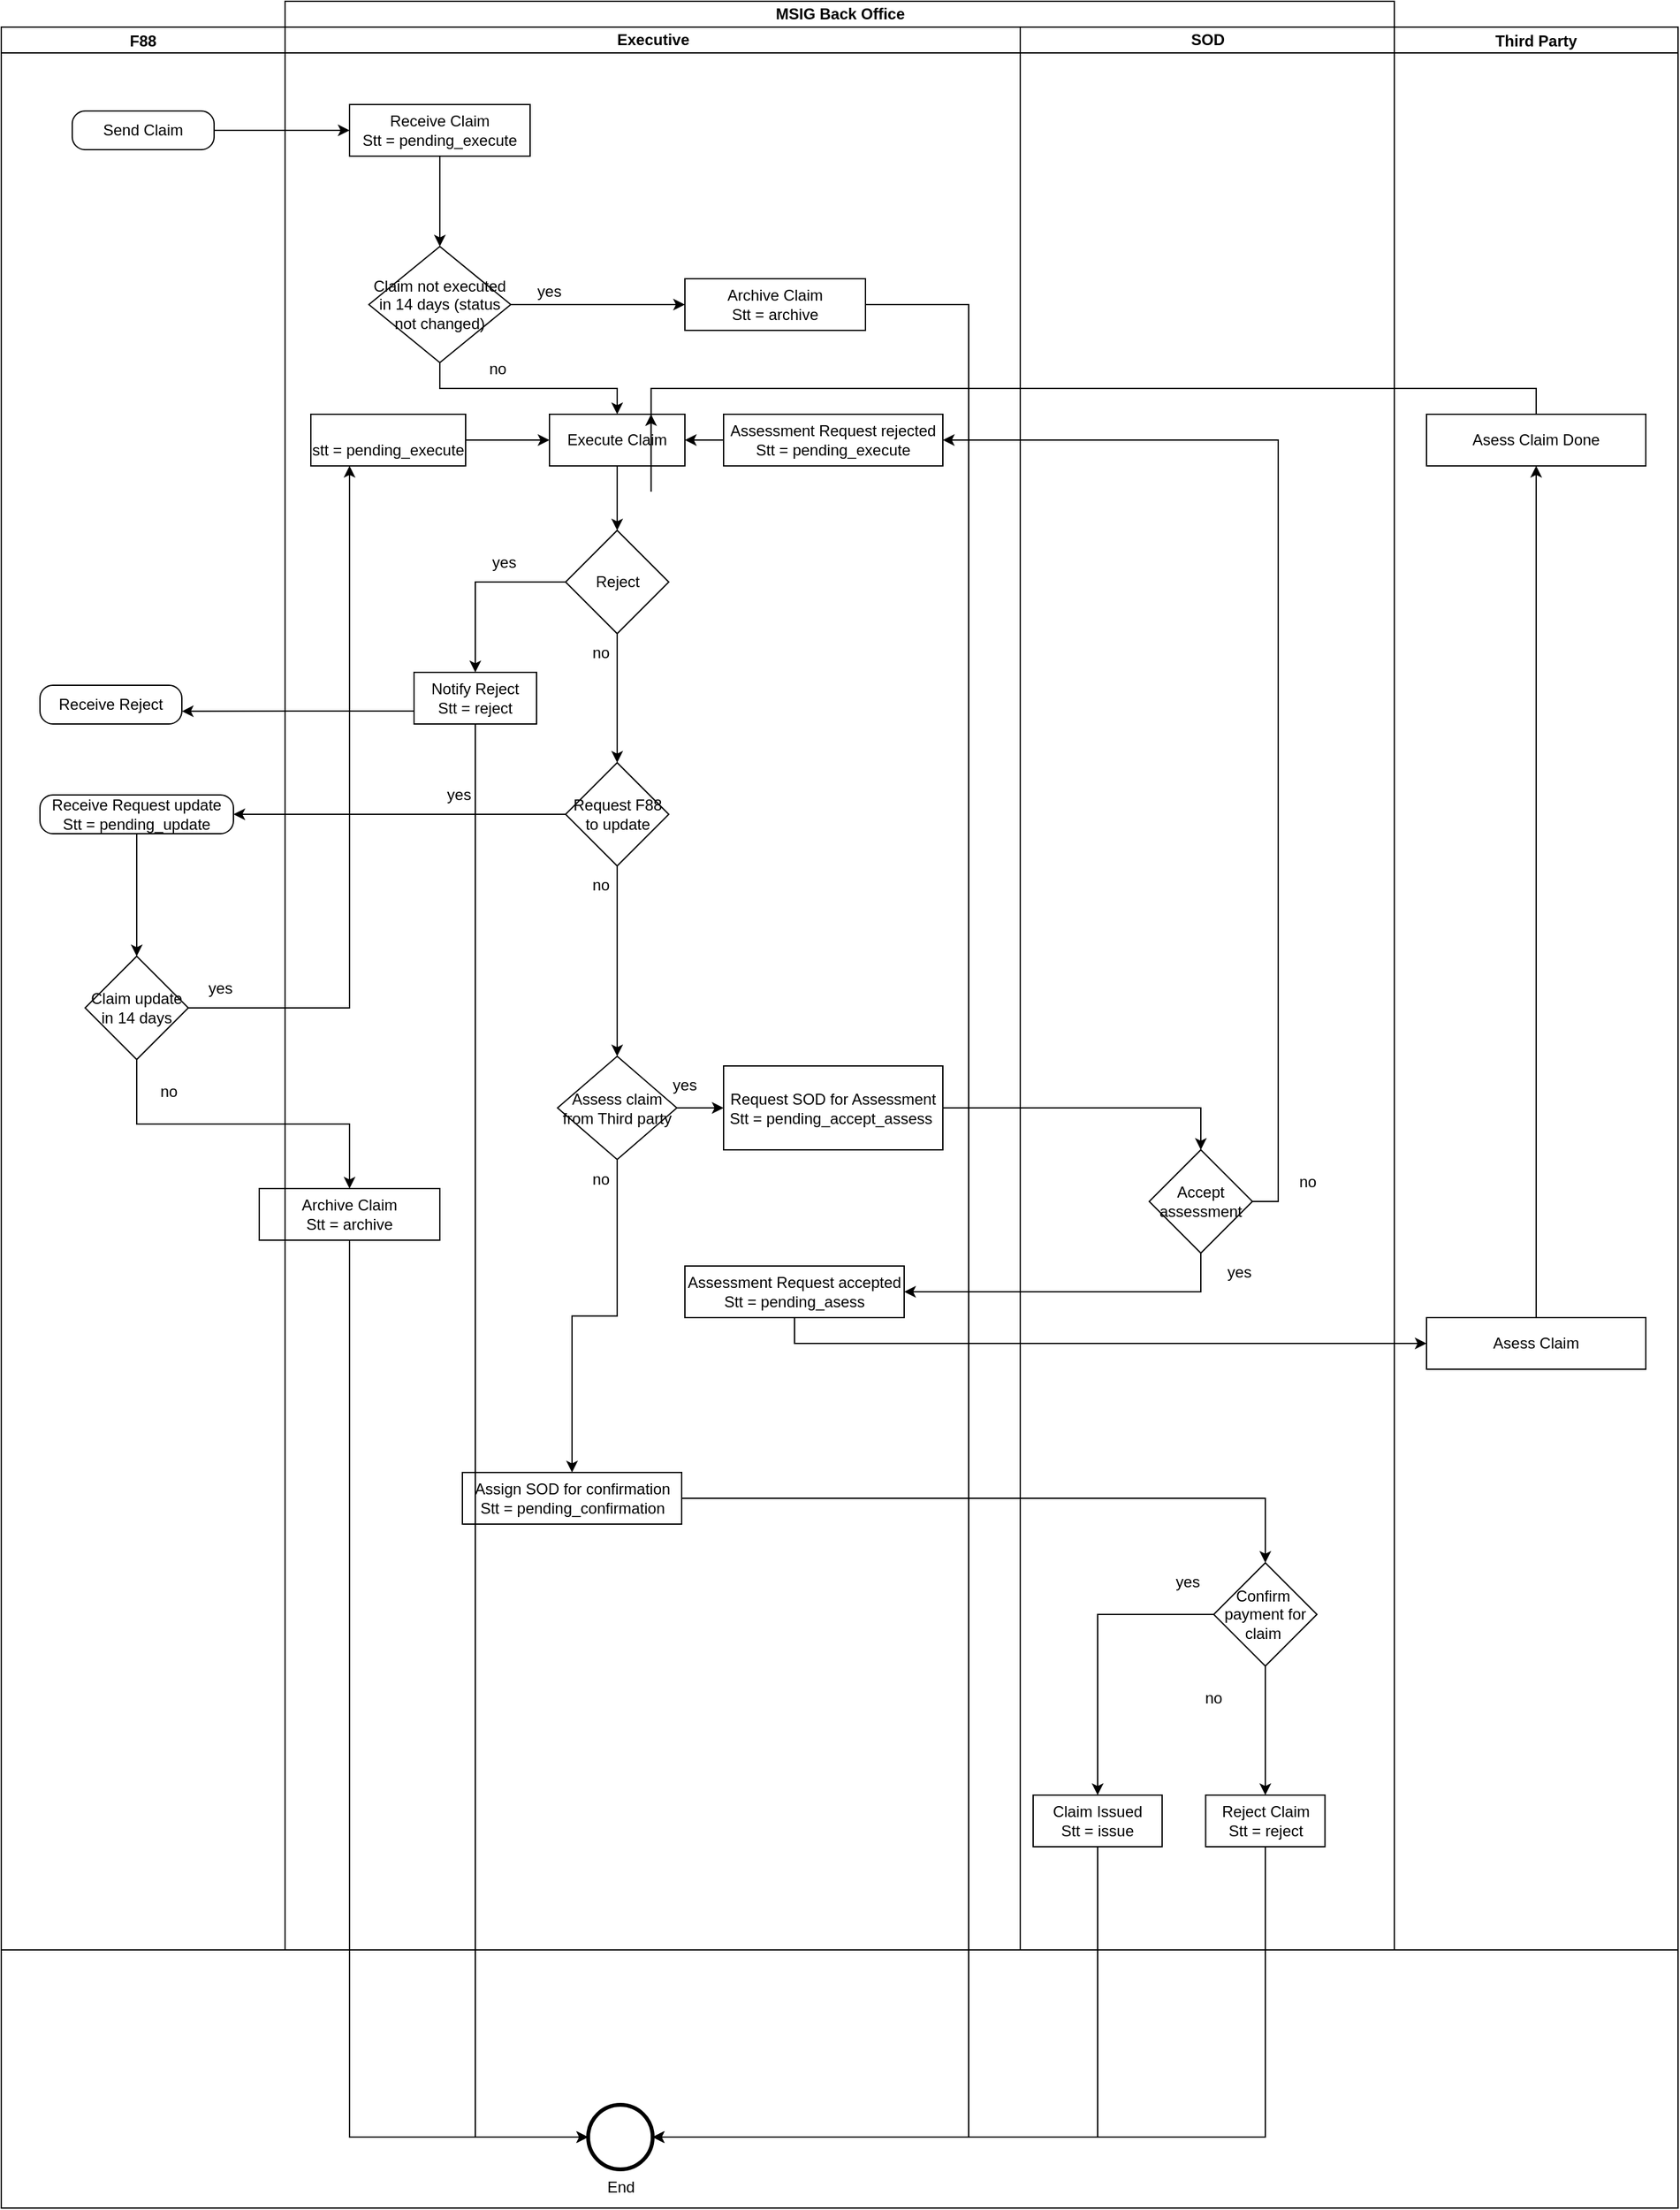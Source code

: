 <mxfile version="20.0.4" type="github">
  <diagram id="R6Ztq-pkOIHDjWPvj1B-" name="Page-1">
    <mxGraphModel dx="1483" dy="827" grid="1" gridSize="10" guides="1" tooltips="1" connect="1" arrows="1" fold="1" page="1" pageScale="1" pageWidth="850" pageHeight="1100" math="0" shadow="0">
      <root>
        <mxCell id="0" />
        <mxCell id="1" parent="0" />
        <mxCell id="10-Q_BTeWXuV71ru6LAa-2" value="MSIG Back Office" style="swimlane;html=1;childLayout=stackLayout;resizeParent=1;resizeParentMax=0;startSize=20;" vertex="1" parent="1">
          <mxGeometry x="240" y="60" width="860" height="1510" as="geometry">
            <mxRectangle x="240" y="60" width="70" height="30" as="alternateBounds" />
          </mxGeometry>
        </mxCell>
        <mxCell id="10-Q_BTeWXuV71ru6LAa-57" style="edgeStyle=orthogonalEdgeStyle;rounded=0;orthogonalLoop=1;jettySize=auto;html=1;exitX=1;exitY=0.5;exitDx=0;exitDy=0;entryX=0.5;entryY=0;entryDx=0;entryDy=0;" edge="1" parent="10-Q_BTeWXuV71ru6LAa-2" source="10-Q_BTeWXuV71ru6LAa-50" target="10-Q_BTeWXuV71ru6LAa-55">
          <mxGeometry relative="1" as="geometry" />
        </mxCell>
        <mxCell id="10-Q_BTeWXuV71ru6LAa-61" style="edgeStyle=orthogonalEdgeStyle;rounded=0;orthogonalLoop=1;jettySize=auto;html=1;entryX=1;entryY=0.5;entryDx=0;entryDy=0;exitX=1;exitY=0.5;exitDx=0;exitDy=0;" edge="1" parent="10-Q_BTeWXuV71ru6LAa-2" source="10-Q_BTeWXuV71ru6LAa-55" target="10-Q_BTeWXuV71ru6LAa-60">
          <mxGeometry relative="1" as="geometry">
            <mxPoint x="750" y="680" as="sourcePoint" />
            <Array as="points">
              <mxPoint x="770" y="930" />
              <mxPoint x="770" y="340" />
            </Array>
          </mxGeometry>
        </mxCell>
        <mxCell id="10-Q_BTeWXuV71ru6LAa-64" style="edgeStyle=orthogonalEdgeStyle;rounded=0;orthogonalLoop=1;jettySize=auto;html=1;exitX=0.5;exitY=1;exitDx=0;exitDy=0;entryX=1;entryY=0.5;entryDx=0;entryDy=0;" edge="1" parent="10-Q_BTeWXuV71ru6LAa-2" source="10-Q_BTeWXuV71ru6LAa-55" target="10-Q_BTeWXuV71ru6LAa-63">
          <mxGeometry relative="1" as="geometry" />
        </mxCell>
        <mxCell id="10-Q_BTeWXuV71ru6LAa-76" style="edgeStyle=orthogonalEdgeStyle;rounded=0;orthogonalLoop=1;jettySize=auto;html=1;exitX=1;exitY=0.5;exitDx=0;exitDy=0;entryX=0.5;entryY=0;entryDx=0;entryDy=0;" edge="1" parent="10-Q_BTeWXuV71ru6LAa-2" source="10-Q_BTeWXuV71ru6LAa-68" target="10-Q_BTeWXuV71ru6LAa-74">
          <mxGeometry relative="1" as="geometry" />
        </mxCell>
        <mxCell id="10-Q_BTeWXuV71ru6LAa-4" value="Executive" style="swimlane;html=1;startSize=20;" vertex="1" parent="10-Q_BTeWXuV71ru6LAa-2">
          <mxGeometry y="20" width="570" height="1490" as="geometry" />
        </mxCell>
        <mxCell id="10-Q_BTeWXuV71ru6LAa-23" style="edgeStyle=orthogonalEdgeStyle;rounded=0;orthogonalLoop=1;jettySize=auto;html=1;exitX=1;exitY=0.5;exitDx=0;exitDy=0;entryX=0;entryY=0.5;entryDx=0;entryDy=0;" edge="1" parent="10-Q_BTeWXuV71ru6LAa-4" source="10-Q_BTeWXuV71ru6LAa-18" target="10-Q_BTeWXuV71ru6LAa-22">
          <mxGeometry relative="1" as="geometry" />
        </mxCell>
        <mxCell id="10-Q_BTeWXuV71ru6LAa-26" style="edgeStyle=orthogonalEdgeStyle;rounded=0;orthogonalLoop=1;jettySize=auto;html=1;exitX=0.5;exitY=1;exitDx=0;exitDy=0;entryX=0.5;entryY=0;entryDx=0;entryDy=0;" edge="1" parent="10-Q_BTeWXuV71ru6LAa-4" source="10-Q_BTeWXuV71ru6LAa-18" target="10-Q_BTeWXuV71ru6LAa-25">
          <mxGeometry relative="1" as="geometry" />
        </mxCell>
        <mxCell id="10-Q_BTeWXuV71ru6LAa-18" value="Claim not executed in 14 days (status not changed)" style="rhombus;whiteSpace=wrap;html=1;" vertex="1" parent="10-Q_BTeWXuV71ru6LAa-4">
          <mxGeometry x="65" y="170" width="110" height="90" as="geometry" />
        </mxCell>
        <mxCell id="10-Q_BTeWXuV71ru6LAa-20" style="edgeStyle=orthogonalEdgeStyle;rounded=0;orthogonalLoop=1;jettySize=auto;html=1;exitX=0.5;exitY=1;exitDx=0;exitDy=0;entryX=0.5;entryY=0;entryDx=0;entryDy=0;" edge="1" parent="10-Q_BTeWXuV71ru6LAa-4" source="10-Q_BTeWXuV71ru6LAa-19" target="10-Q_BTeWXuV71ru6LAa-18">
          <mxGeometry relative="1" as="geometry" />
        </mxCell>
        <mxCell id="10-Q_BTeWXuV71ru6LAa-19" value="Receive Claim&lt;br&gt;Stt = pending_execute" style="rounded=0;whiteSpace=wrap;html=1;" vertex="1" parent="10-Q_BTeWXuV71ru6LAa-4">
          <mxGeometry x="50" y="60" width="140" height="40" as="geometry" />
        </mxCell>
        <mxCell id="10-Q_BTeWXuV71ru6LAa-22" value="Archive Claim&lt;br&gt;Stt = archive" style="rounded=0;whiteSpace=wrap;html=1;" vertex="1" parent="10-Q_BTeWXuV71ru6LAa-4">
          <mxGeometry x="310" y="195" width="140" height="40" as="geometry" />
        </mxCell>
        <mxCell id="10-Q_BTeWXuV71ru6LAa-24" value="yes" style="text;html=1;strokeColor=none;fillColor=none;align=center;verticalAlign=middle;whiteSpace=wrap;rounded=0;" vertex="1" parent="10-Q_BTeWXuV71ru6LAa-4">
          <mxGeometry x="175" y="190" width="60" height="30" as="geometry" />
        </mxCell>
        <mxCell id="10-Q_BTeWXuV71ru6LAa-25" value="Execute Claim" style="rounded=0;whiteSpace=wrap;html=1;" vertex="1" parent="10-Q_BTeWXuV71ru6LAa-4">
          <mxGeometry x="205" y="300" width="105" height="40" as="geometry" />
        </mxCell>
        <mxCell id="10-Q_BTeWXuV71ru6LAa-27" value="no" style="text;html=1;strokeColor=none;fillColor=none;align=center;verticalAlign=middle;whiteSpace=wrap;rounded=0;" vertex="1" parent="10-Q_BTeWXuV71ru6LAa-4">
          <mxGeometry x="135" y="250" width="60" height="30" as="geometry" />
        </mxCell>
        <mxCell id="10-Q_BTeWXuV71ru6LAa-37" value="yes" style="text;html=1;strokeColor=none;fillColor=none;align=center;verticalAlign=middle;whiteSpace=wrap;rounded=0;" vertex="1" parent="10-Q_BTeWXuV71ru6LAa-4">
          <mxGeometry x="140" y="400" width="60" height="30" as="geometry" />
        </mxCell>
        <mxCell id="10-Q_BTeWXuV71ru6LAa-38" value="Notify Reject&lt;br&gt;Stt = reject" style="rounded=0;whiteSpace=wrap;html=1;" vertex="1" parent="10-Q_BTeWXuV71ru6LAa-4">
          <mxGeometry x="100" y="500" width="95" height="40" as="geometry" />
        </mxCell>
        <mxCell id="10-Q_BTeWXuV71ru6LAa-51" style="edgeStyle=orthogonalEdgeStyle;rounded=0;orthogonalLoop=1;jettySize=auto;html=1;exitX=1;exitY=0.5;exitDx=0;exitDy=0;entryX=0;entryY=0.5;entryDx=0;entryDy=0;" edge="1" parent="10-Q_BTeWXuV71ru6LAa-4" source="10-Q_BTeWXuV71ru6LAa-46" target="10-Q_BTeWXuV71ru6LAa-50">
          <mxGeometry relative="1" as="geometry" />
        </mxCell>
        <mxCell id="10-Q_BTeWXuV71ru6LAa-69" style="edgeStyle=orthogonalEdgeStyle;rounded=0;orthogonalLoop=1;jettySize=auto;html=1;exitX=0.5;exitY=1;exitDx=0;exitDy=0;" edge="1" parent="10-Q_BTeWXuV71ru6LAa-4" source="10-Q_BTeWXuV71ru6LAa-46" target="10-Q_BTeWXuV71ru6LAa-68">
          <mxGeometry relative="1" as="geometry" />
        </mxCell>
        <mxCell id="10-Q_BTeWXuV71ru6LAa-46" value="Assess claim&lt;br&gt;from Third party" style="rhombus;whiteSpace=wrap;html=1;rounded=0;" vertex="1" parent="10-Q_BTeWXuV71ru6LAa-4">
          <mxGeometry x="211.25" y="797.5" width="92.5" height="80" as="geometry" />
        </mxCell>
        <mxCell id="10-Q_BTeWXuV71ru6LAa-50" value="Request SOD for Assessment&lt;br&gt;Stt = pending_accept_assess&amp;nbsp;" style="rounded=0;whiteSpace=wrap;html=1;" vertex="1" parent="10-Q_BTeWXuV71ru6LAa-4">
          <mxGeometry x="340" y="805" width="170" height="65" as="geometry" />
        </mxCell>
        <mxCell id="10-Q_BTeWXuV71ru6LAa-52" value="yes" style="text;html=1;strokeColor=none;fillColor=none;align=center;verticalAlign=middle;whiteSpace=wrap;rounded=0;" vertex="1" parent="10-Q_BTeWXuV71ru6LAa-4">
          <mxGeometry x="280" y="805" width="60" height="30" as="geometry" />
        </mxCell>
        <mxCell id="10-Q_BTeWXuV71ru6LAa-95" style="edgeStyle=orthogonalEdgeStyle;rounded=0;orthogonalLoop=1;jettySize=auto;html=1;exitX=0;exitY=0.5;exitDx=0;exitDy=0;entryX=1;entryY=0.5;entryDx=0;entryDy=0;" edge="1" parent="10-Q_BTeWXuV71ru6LAa-4" source="10-Q_BTeWXuV71ru6LAa-60" target="10-Q_BTeWXuV71ru6LAa-25">
          <mxGeometry relative="1" as="geometry" />
        </mxCell>
        <mxCell id="10-Q_BTeWXuV71ru6LAa-60" value="Assessment Request rejected&lt;br&gt;Stt = pending_execute" style="rounded=0;whiteSpace=wrap;html=1;" vertex="1" parent="10-Q_BTeWXuV71ru6LAa-4">
          <mxGeometry x="340" y="300" width="170" height="40" as="geometry" />
        </mxCell>
        <mxCell id="10-Q_BTeWXuV71ru6LAa-63" value="Assessment Request accepted&lt;br&gt;Stt = pending_asess" style="rounded=0;whiteSpace=wrap;html=1;" vertex="1" parent="10-Q_BTeWXuV71ru6LAa-4">
          <mxGeometry x="310" y="960" width="170" height="40" as="geometry" />
        </mxCell>
        <mxCell id="10-Q_BTeWXuV71ru6LAa-66" value="no" style="text;html=1;strokeColor=none;fillColor=none;align=center;verticalAlign=middle;whiteSpace=wrap;rounded=0;" vertex="1" parent="10-Q_BTeWXuV71ru6LAa-4">
          <mxGeometry x="215" y="470" width="60" height="30" as="geometry" />
        </mxCell>
        <mxCell id="10-Q_BTeWXuV71ru6LAa-68" value="Assign SOD for confirmation&lt;br&gt;Stt = pending_confirmation" style="rounded=0;whiteSpace=wrap;html=1;" vertex="1" parent="10-Q_BTeWXuV71ru6LAa-4">
          <mxGeometry x="137.5" y="1120" width="170" height="40" as="geometry" />
        </mxCell>
        <mxCell id="10-Q_BTeWXuV71ru6LAa-70" value="no" style="text;html=1;strokeColor=none;fillColor=none;align=center;verticalAlign=middle;whiteSpace=wrap;rounded=0;" vertex="1" parent="10-Q_BTeWXuV71ru6LAa-4">
          <mxGeometry x="215" y="877.5" width="60" height="30" as="geometry" />
        </mxCell>
        <mxCell id="10-Q_BTeWXuV71ru6LAa-109" style="edgeStyle=orthogonalEdgeStyle;rounded=0;orthogonalLoop=1;jettySize=auto;html=1;exitX=0.5;exitY=1;exitDx=0;exitDy=0;entryX=0.5;entryY=0;entryDx=0;entryDy=0;" edge="1" parent="10-Q_BTeWXuV71ru6LAa-4" source="10-Q_BTeWXuV71ru6LAa-105" target="10-Q_BTeWXuV71ru6LAa-46">
          <mxGeometry relative="1" as="geometry" />
        </mxCell>
        <mxCell id="10-Q_BTeWXuV71ru6LAa-105" value="Request F88 to update" style="rhombus;whiteSpace=wrap;html=1;" vertex="1" parent="10-Q_BTeWXuV71ru6LAa-4">
          <mxGeometry x="217.5" y="570" width="80" height="80" as="geometry" />
        </mxCell>
        <mxCell id="10-Q_BTeWXuV71ru6LAa-110" value="no" style="text;html=1;strokeColor=none;fillColor=none;align=center;verticalAlign=middle;whiteSpace=wrap;rounded=0;" vertex="1" parent="10-Q_BTeWXuV71ru6LAa-4">
          <mxGeometry x="215" y="650" width="60" height="30" as="geometry" />
        </mxCell>
        <mxCell id="10-Q_BTeWXuV71ru6LAa-112" value="yes" style="text;html=1;strokeColor=none;fillColor=none;align=center;verticalAlign=middle;whiteSpace=wrap;rounded=0;" vertex="1" parent="10-Q_BTeWXuV71ru6LAa-4">
          <mxGeometry x="105" y="580" width="60" height="30" as="geometry" />
        </mxCell>
        <mxCell id="10-Q_BTeWXuV71ru6LAa-127" style="edgeStyle=orthogonalEdgeStyle;rounded=0;orthogonalLoop=1;jettySize=auto;html=1;exitX=1;exitY=0.5;exitDx=0;exitDy=0;entryX=0;entryY=0.5;entryDx=0;entryDy=0;" edge="1" parent="10-Q_BTeWXuV71ru6LAa-4" source="10-Q_BTeWXuV71ru6LAa-125" target="10-Q_BTeWXuV71ru6LAa-25">
          <mxGeometry relative="1" as="geometry" />
        </mxCell>
        <mxCell id="10-Q_BTeWXuV71ru6LAa-125" value="&amp;nbsp;&lt;br&gt;stt = pending_execute" style="rounded=0;whiteSpace=wrap;html=1;" vertex="1" parent="10-Q_BTeWXuV71ru6LAa-4">
          <mxGeometry x="20" y="300" width="120" height="40" as="geometry" />
        </mxCell>
        <mxCell id="10-Q_BTeWXuV71ru6LAa-113" value="Archive Claim&lt;br&gt;Stt = archive" style="rounded=0;whiteSpace=wrap;html=1;" vertex="1" parent="10-Q_BTeWXuV71ru6LAa-4">
          <mxGeometry x="-20" y="900" width="140" height="40" as="geometry" />
        </mxCell>
        <mxCell id="10-Q_BTeWXuV71ru6LAa-30" value="Reject" style="rhombus;whiteSpace=wrap;html=1;rounded=0;" vertex="1" parent="10-Q_BTeWXuV71ru6LAa-4">
          <mxGeometry x="217.5" y="390" width="80" height="80" as="geometry" />
        </mxCell>
        <mxCell id="10-Q_BTeWXuV71ru6LAa-31" value="" style="edgeStyle=orthogonalEdgeStyle;rounded=0;orthogonalLoop=1;jettySize=auto;html=1;" edge="1" parent="10-Q_BTeWXuV71ru6LAa-4" source="10-Q_BTeWXuV71ru6LAa-25" target="10-Q_BTeWXuV71ru6LAa-30">
          <mxGeometry relative="1" as="geometry" />
        </mxCell>
        <mxCell id="10-Q_BTeWXuV71ru6LAa-39" style="edgeStyle=orthogonalEdgeStyle;rounded=0;orthogonalLoop=1;jettySize=auto;html=1;exitX=0;exitY=0.5;exitDx=0;exitDy=0;entryX=0.5;entryY=0;entryDx=0;entryDy=0;" edge="1" parent="10-Q_BTeWXuV71ru6LAa-4" source="10-Q_BTeWXuV71ru6LAa-30" target="10-Q_BTeWXuV71ru6LAa-38">
          <mxGeometry relative="1" as="geometry" />
        </mxCell>
        <mxCell id="10-Q_BTeWXuV71ru6LAa-108" style="edgeStyle=orthogonalEdgeStyle;rounded=0;orthogonalLoop=1;jettySize=auto;html=1;exitX=0.5;exitY=1;exitDx=0;exitDy=0;entryX=0.5;entryY=0;entryDx=0;entryDy=0;" edge="1" parent="10-Q_BTeWXuV71ru6LAa-4" source="10-Q_BTeWXuV71ru6LAa-30" target="10-Q_BTeWXuV71ru6LAa-105">
          <mxGeometry relative="1" as="geometry" />
        </mxCell>
        <mxCell id="10-Q_BTeWXuV71ru6LAa-5" value="SOD" style="swimlane;html=1;startSize=20;" vertex="1" parent="10-Q_BTeWXuV71ru6LAa-2">
          <mxGeometry x="570" y="20" width="290" height="1490" as="geometry">
            <mxRectangle x="240" y="20" width="40" height="460" as="alternateBounds" />
          </mxGeometry>
        </mxCell>
        <mxCell id="10-Q_BTeWXuV71ru6LAa-55" value="Accept assessment" style="rhombus;whiteSpace=wrap;html=1;" vertex="1" parent="10-Q_BTeWXuV71ru6LAa-5">
          <mxGeometry x="100" y="870" width="80" height="80" as="geometry" />
        </mxCell>
        <mxCell id="10-Q_BTeWXuV71ru6LAa-65" value="yes" style="text;html=1;strokeColor=none;fillColor=none;align=center;verticalAlign=middle;whiteSpace=wrap;rounded=0;" vertex="1" parent="10-Q_BTeWXuV71ru6LAa-5">
          <mxGeometry x="140" y="950" width="60" height="30" as="geometry" />
        </mxCell>
        <mxCell id="10-Q_BTeWXuV71ru6LAa-67" value="no" style="text;html=1;strokeColor=none;fillColor=none;align=center;verticalAlign=middle;whiteSpace=wrap;rounded=0;" vertex="1" parent="10-Q_BTeWXuV71ru6LAa-5">
          <mxGeometry x="192.5" y="880" width="60" height="30" as="geometry" />
        </mxCell>
        <mxCell id="10-Q_BTeWXuV71ru6LAa-74" value="Confirm&amp;nbsp;&lt;br&gt;payment for claim&amp;nbsp;" style="rhombus;whiteSpace=wrap;html=1;" vertex="1" parent="10-Q_BTeWXuV71ru6LAa-5">
          <mxGeometry x="150" y="1190" width="80" height="80" as="geometry" />
        </mxCell>
        <mxCell id="10-Q_BTeWXuV71ru6LAa-83" value="no" style="text;html=1;strokeColor=none;fillColor=none;align=center;verticalAlign=middle;whiteSpace=wrap;rounded=0;" vertex="1" parent="10-Q_BTeWXuV71ru6LAa-5">
          <mxGeometry x="120" y="1280" width="60" height="30" as="geometry" />
        </mxCell>
        <mxCell id="10-Q_BTeWXuV71ru6LAa-84" value="yes" style="text;html=1;strokeColor=none;fillColor=none;align=center;verticalAlign=middle;whiteSpace=wrap;rounded=0;" vertex="1" parent="10-Q_BTeWXuV71ru6LAa-5">
          <mxGeometry x="100" y="1190" width="60" height="30" as="geometry" />
        </mxCell>
        <mxCell id="10-Q_BTeWXuV71ru6LAa-80" value="Reject Claim&lt;br&gt;Stt = reject" style="rounded=0;whiteSpace=wrap;html=1;" vertex="1" parent="10-Q_BTeWXuV71ru6LAa-5">
          <mxGeometry x="143.75" y="1370" width="92.5" height="40" as="geometry" />
        </mxCell>
        <mxCell id="10-Q_BTeWXuV71ru6LAa-81" style="edgeStyle=orthogonalEdgeStyle;rounded=0;orthogonalLoop=1;jettySize=auto;html=1;exitX=0.5;exitY=1;exitDx=0;exitDy=0;entryX=0.5;entryY=0;entryDx=0;entryDy=0;" edge="1" parent="10-Q_BTeWXuV71ru6LAa-5" source="10-Q_BTeWXuV71ru6LAa-74" target="10-Q_BTeWXuV71ru6LAa-80">
          <mxGeometry relative="1" as="geometry" />
        </mxCell>
        <mxCell id="10-Q_BTeWXuV71ru6LAa-85" value="Claim Issued&lt;br&gt;Stt = issue" style="rounded=0;whiteSpace=wrap;html=1;" vertex="1" parent="10-Q_BTeWXuV71ru6LAa-5">
          <mxGeometry x="10" y="1370" width="100" height="40" as="geometry" />
        </mxCell>
        <mxCell id="10-Q_BTeWXuV71ru6LAa-88" style="edgeStyle=orthogonalEdgeStyle;rounded=0;orthogonalLoop=1;jettySize=auto;html=1;exitX=0;exitY=0.5;exitDx=0;exitDy=0;entryX=0.5;entryY=0;entryDx=0;entryDy=0;" edge="1" parent="10-Q_BTeWXuV71ru6LAa-5" source="10-Q_BTeWXuV71ru6LAa-74" target="10-Q_BTeWXuV71ru6LAa-85">
          <mxGeometry relative="1" as="geometry" />
        </mxCell>
        <mxCell id="10-Q_BTeWXuV71ru6LAa-7" value="Third Party" style="swimlane;startSize=20;" vertex="1" parent="1">
          <mxGeometry x="1100" y="80" width="220" height="1490" as="geometry" />
        </mxCell>
        <mxCell id="10-Q_BTeWXuV71ru6LAa-98" style="edgeStyle=orthogonalEdgeStyle;rounded=0;orthogonalLoop=1;jettySize=auto;html=1;exitX=0.5;exitY=0;exitDx=0;exitDy=0;entryX=0.5;entryY=1;entryDx=0;entryDy=0;" edge="1" parent="10-Q_BTeWXuV71ru6LAa-7" source="10-Q_BTeWXuV71ru6LAa-93" target="10-Q_BTeWXuV71ru6LAa-96">
          <mxGeometry relative="1" as="geometry" />
        </mxCell>
        <mxCell id="10-Q_BTeWXuV71ru6LAa-93" value="Asess Claim" style="rounded=0;whiteSpace=wrap;html=1;" vertex="1" parent="10-Q_BTeWXuV71ru6LAa-7">
          <mxGeometry x="25" y="1000" width="170" height="40" as="geometry" />
        </mxCell>
        <mxCell id="10-Q_BTeWXuV71ru6LAa-96" value="Asess Claim Done" style="rounded=0;whiteSpace=wrap;html=1;" vertex="1" parent="10-Q_BTeWXuV71ru6LAa-7">
          <mxGeometry x="25" y="300" width="170" height="40" as="geometry" />
        </mxCell>
        <mxCell id="10-Q_BTeWXuV71ru6LAa-8" value="F88" style="swimlane;startSize=20;" vertex="1" parent="1">
          <mxGeometry x="20" y="80" width="220" height="1490" as="geometry" />
        </mxCell>
        <mxCell id="10-Q_BTeWXuV71ru6LAa-9" value="Send Claim" style="points=[[0.25,0,0],[0.5,0,0],[0.75,0,0],[1,0.25,0],[1,0.5,0],[1,0.75,0],[0.75,1,0],[0.5,1,0],[0.25,1,0],[0,0.75,0],[0,0.5,0],[0,0.25,0]];shape=mxgraph.bpmn.task;whiteSpace=wrap;rectStyle=rounded;size=10;taskMarker=abstract;" vertex="1" parent="10-Q_BTeWXuV71ru6LAa-8">
          <mxGeometry x="55" y="65" width="110" height="30" as="geometry" />
        </mxCell>
        <mxCell id="10-Q_BTeWXuV71ru6LAa-42" value="Receive Reject" style="points=[[0.25,0,0],[0.5,0,0],[0.75,0,0],[1,0.25,0],[1,0.5,0],[1,0.75,0],[0.75,1,0],[0.5,1,0],[0.25,1,0],[0,0.75,0],[0,0.5,0],[0,0.25,0]];shape=mxgraph.bpmn.task;whiteSpace=wrap;rectStyle=rounded;size=10;taskMarker=abstract;" vertex="1" parent="10-Q_BTeWXuV71ru6LAa-8">
          <mxGeometry x="30" y="510" width="110" height="30" as="geometry" />
        </mxCell>
        <mxCell id="10-Q_BTeWXuV71ru6LAa-104" style="edgeStyle=orthogonalEdgeStyle;rounded=0;orthogonalLoop=1;jettySize=auto;html=1;exitX=0.5;exitY=1;exitDx=0;exitDy=0;exitPerimeter=0;" edge="1" parent="10-Q_BTeWXuV71ru6LAa-8" source="10-Q_BTeWXuV71ru6LAa-102" target="10-Q_BTeWXuV71ru6LAa-103">
          <mxGeometry relative="1" as="geometry" />
        </mxCell>
        <mxCell id="10-Q_BTeWXuV71ru6LAa-102" value="Receive Request update&#xa;Stt = pending_update" style="points=[[0.25,0,0],[0.5,0,0],[0.75,0,0],[1,0.25,0],[1,0.5,0],[1,0.75,0],[0.75,1,0],[0.5,1,0],[0.25,1,0],[0,0.75,0],[0,0.5,0],[0,0.25,0]];shape=mxgraph.bpmn.task;whiteSpace=wrap;rectStyle=rounded;size=10;taskMarker=abstract;" vertex="1" parent="10-Q_BTeWXuV71ru6LAa-8">
          <mxGeometry x="30" y="595" width="150" height="30" as="geometry" />
        </mxCell>
        <mxCell id="10-Q_BTeWXuV71ru6LAa-103" value="Claim update in 14 days" style="rhombus;whiteSpace=wrap;html=1;" vertex="1" parent="10-Q_BTeWXuV71ru6LAa-8">
          <mxGeometry x="65" y="720" width="80" height="80" as="geometry" />
        </mxCell>
        <mxCell id="10-Q_BTeWXuV71ru6LAa-116" value="no" style="text;html=1;strokeColor=none;fillColor=none;align=center;verticalAlign=middle;whiteSpace=wrap;rounded=0;" vertex="1" parent="10-Q_BTeWXuV71ru6LAa-8">
          <mxGeometry x="100" y="810" width="60" height="30" as="geometry" />
        </mxCell>
        <mxCell id="10-Q_BTeWXuV71ru6LAa-118" value="yes" style="text;html=1;strokeColor=none;fillColor=none;align=center;verticalAlign=middle;whiteSpace=wrap;rounded=0;" vertex="1" parent="10-Q_BTeWXuV71ru6LAa-8">
          <mxGeometry x="140" y="730" width="60" height="30" as="geometry" />
        </mxCell>
        <mxCell id="10-Q_BTeWXuV71ru6LAa-21" style="edgeStyle=orthogonalEdgeStyle;rounded=0;orthogonalLoop=1;jettySize=auto;html=1;exitX=1;exitY=0.5;exitDx=0;exitDy=0;exitPerimeter=0;" edge="1" parent="1" source="10-Q_BTeWXuV71ru6LAa-9" target="10-Q_BTeWXuV71ru6LAa-19">
          <mxGeometry relative="1" as="geometry" />
        </mxCell>
        <mxCell id="10-Q_BTeWXuV71ru6LAa-40" style="edgeStyle=orthogonalEdgeStyle;rounded=0;orthogonalLoop=1;jettySize=auto;html=1;exitX=0;exitY=0.75;exitDx=0;exitDy=0;" edge="1" parent="1" source="10-Q_BTeWXuV71ru6LAa-38">
          <mxGeometry relative="1" as="geometry">
            <mxPoint x="160" y="610.143" as="targetPoint" />
          </mxGeometry>
        </mxCell>
        <mxCell id="10-Q_BTeWXuV71ru6LAa-78" value="" style="swimlane;startSize=0;" vertex="1" parent="1">
          <mxGeometry x="20" y="1570" width="1300" height="200" as="geometry" />
        </mxCell>
        <mxCell id="10-Q_BTeWXuV71ru6LAa-34" value="End" style="points=[[0.145,0.145,0],[0.5,0,0],[0.855,0.145,0],[1,0.5,0],[0.855,0.855,0],[0.5,1,0],[0.145,0.855,0],[0,0.5,0]];shape=mxgraph.bpmn.event;html=1;verticalLabelPosition=bottom;labelBackgroundColor=#ffffff;verticalAlign=top;align=center;perimeter=ellipsePerimeter;outlineConnect=0;aspect=fixed;outline=end;symbol=terminate2;" vertex="1" parent="10-Q_BTeWXuV71ru6LAa-78">
          <mxGeometry x="455" y="120" width="50" height="50" as="geometry" />
        </mxCell>
        <mxCell id="10-Q_BTeWXuV71ru6LAa-72" style="edgeStyle=orthogonalEdgeStyle;rounded=0;orthogonalLoop=1;jettySize=auto;html=1;exitX=1;exitY=0.5;exitDx=0;exitDy=0;entryX=1;entryY=0.5;entryDx=0;entryDy=0;entryPerimeter=0;" edge="1" parent="1" source="10-Q_BTeWXuV71ru6LAa-22" target="10-Q_BTeWXuV71ru6LAa-34">
          <mxGeometry relative="1" as="geometry">
            <Array as="points">
              <mxPoint x="770" y="295" />
              <mxPoint x="770" y="1715" />
            </Array>
          </mxGeometry>
        </mxCell>
        <mxCell id="10-Q_BTeWXuV71ru6LAa-44" style="edgeStyle=orthogonalEdgeStyle;rounded=0;orthogonalLoop=1;jettySize=auto;html=1;exitX=0.5;exitY=1;exitDx=0;exitDy=0;entryX=0;entryY=0.5;entryDx=0;entryDy=0;entryPerimeter=0;" edge="1" parent="1" source="10-Q_BTeWXuV71ru6LAa-38" target="10-Q_BTeWXuV71ru6LAa-34">
          <mxGeometry relative="1" as="geometry" />
        </mxCell>
        <mxCell id="10-Q_BTeWXuV71ru6LAa-82" style="edgeStyle=orthogonalEdgeStyle;rounded=0;orthogonalLoop=1;jettySize=auto;html=1;exitX=0.5;exitY=1;exitDx=0;exitDy=0;entryX=1;entryY=0.5;entryDx=0;entryDy=0;entryPerimeter=0;" edge="1" parent="1" source="10-Q_BTeWXuV71ru6LAa-80" target="10-Q_BTeWXuV71ru6LAa-34">
          <mxGeometry relative="1" as="geometry" />
        </mxCell>
        <mxCell id="10-Q_BTeWXuV71ru6LAa-87" style="edgeStyle=orthogonalEdgeStyle;rounded=0;orthogonalLoop=1;jettySize=auto;html=1;exitX=0.5;exitY=1;exitDx=0;exitDy=0;entryX=1;entryY=0.5;entryDx=0;entryDy=0;entryPerimeter=0;" edge="1" parent="1" source="10-Q_BTeWXuV71ru6LAa-85" target="10-Q_BTeWXuV71ru6LAa-34">
          <mxGeometry relative="1" as="geometry">
            <Array as="points">
              <mxPoint x="870" y="1715" />
            </Array>
          </mxGeometry>
        </mxCell>
        <mxCell id="10-Q_BTeWXuV71ru6LAa-94" style="edgeStyle=orthogonalEdgeStyle;rounded=0;orthogonalLoop=1;jettySize=auto;html=1;exitX=0.5;exitY=1;exitDx=0;exitDy=0;entryX=0;entryY=0.5;entryDx=0;entryDy=0;" edge="1" parent="1" source="10-Q_BTeWXuV71ru6LAa-63" target="10-Q_BTeWXuV71ru6LAa-93">
          <mxGeometry relative="1" as="geometry" />
        </mxCell>
        <mxCell id="10-Q_BTeWXuV71ru6LAa-97" style="edgeStyle=orthogonalEdgeStyle;rounded=0;orthogonalLoop=1;jettySize=auto;html=1;exitX=0.5;exitY=0;exitDx=0;exitDy=0;entryX=0.75;entryY=0;entryDx=0;entryDy=0;" edge="1" parent="1" source="10-Q_BTeWXuV71ru6LAa-96" target="10-Q_BTeWXuV71ru6LAa-25">
          <mxGeometry relative="1" as="geometry" />
        </mxCell>
        <mxCell id="10-Q_BTeWXuV71ru6LAa-111" style="edgeStyle=orthogonalEdgeStyle;rounded=0;orthogonalLoop=1;jettySize=auto;html=1;exitX=0;exitY=0.5;exitDx=0;exitDy=0;entryX=1;entryY=0.5;entryDx=0;entryDy=0;entryPerimeter=0;" edge="1" parent="1" source="10-Q_BTeWXuV71ru6LAa-105" target="10-Q_BTeWXuV71ru6LAa-102">
          <mxGeometry relative="1" as="geometry" />
        </mxCell>
        <mxCell id="10-Q_BTeWXuV71ru6LAa-115" style="edgeStyle=orthogonalEdgeStyle;rounded=0;orthogonalLoop=1;jettySize=auto;html=1;exitX=0.5;exitY=1;exitDx=0;exitDy=0;entryX=0;entryY=0.5;entryDx=0;entryDy=0;entryPerimeter=0;" edge="1" parent="1" source="10-Q_BTeWXuV71ru6LAa-113" target="10-Q_BTeWXuV71ru6LAa-34">
          <mxGeometry relative="1" as="geometry" />
        </mxCell>
        <mxCell id="10-Q_BTeWXuV71ru6LAa-126" style="edgeStyle=orthogonalEdgeStyle;rounded=0;orthogonalLoop=1;jettySize=auto;html=1;exitX=1;exitY=0.5;exitDx=0;exitDy=0;entryX=0.25;entryY=1;entryDx=0;entryDy=0;" edge="1" parent="1" source="10-Q_BTeWXuV71ru6LAa-103" target="10-Q_BTeWXuV71ru6LAa-125">
          <mxGeometry relative="1" as="geometry">
            <Array as="points">
              <mxPoint x="290" y="840" />
            </Array>
          </mxGeometry>
        </mxCell>
        <mxCell id="10-Q_BTeWXuV71ru6LAa-114" style="edgeStyle=orthogonalEdgeStyle;rounded=0;orthogonalLoop=1;jettySize=auto;html=1;exitX=0.5;exitY=1;exitDx=0;exitDy=0;entryX=0.5;entryY=0;entryDx=0;entryDy=0;" edge="1" parent="1" source="10-Q_BTeWXuV71ru6LAa-103" target="10-Q_BTeWXuV71ru6LAa-113">
          <mxGeometry relative="1" as="geometry" />
        </mxCell>
      </root>
    </mxGraphModel>
  </diagram>
</mxfile>
